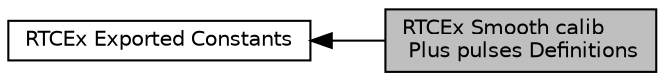 digraph "RTCEx Smooth calib Plus pulses Definitions"
{
  edge [fontname="Helvetica",fontsize="10",labelfontname="Helvetica",labelfontsize="10"];
  node [fontname="Helvetica",fontsize="10",shape=record];
  rankdir=LR;
  Node0 [label="RTCEx Smooth calib\l Plus pulses Definitions",height=0.2,width=0.4,color="black", fillcolor="grey75", style="filled", fontcolor="black"];
  Node1 [label="RTCEx Exported Constants",height=0.2,width=0.4,color="black", fillcolor="white", style="filled",URL="$group___r_t_c_ex___exported___constants.html"];
  Node1->Node0 [shape=plaintext, dir="back", style="solid"];
}
